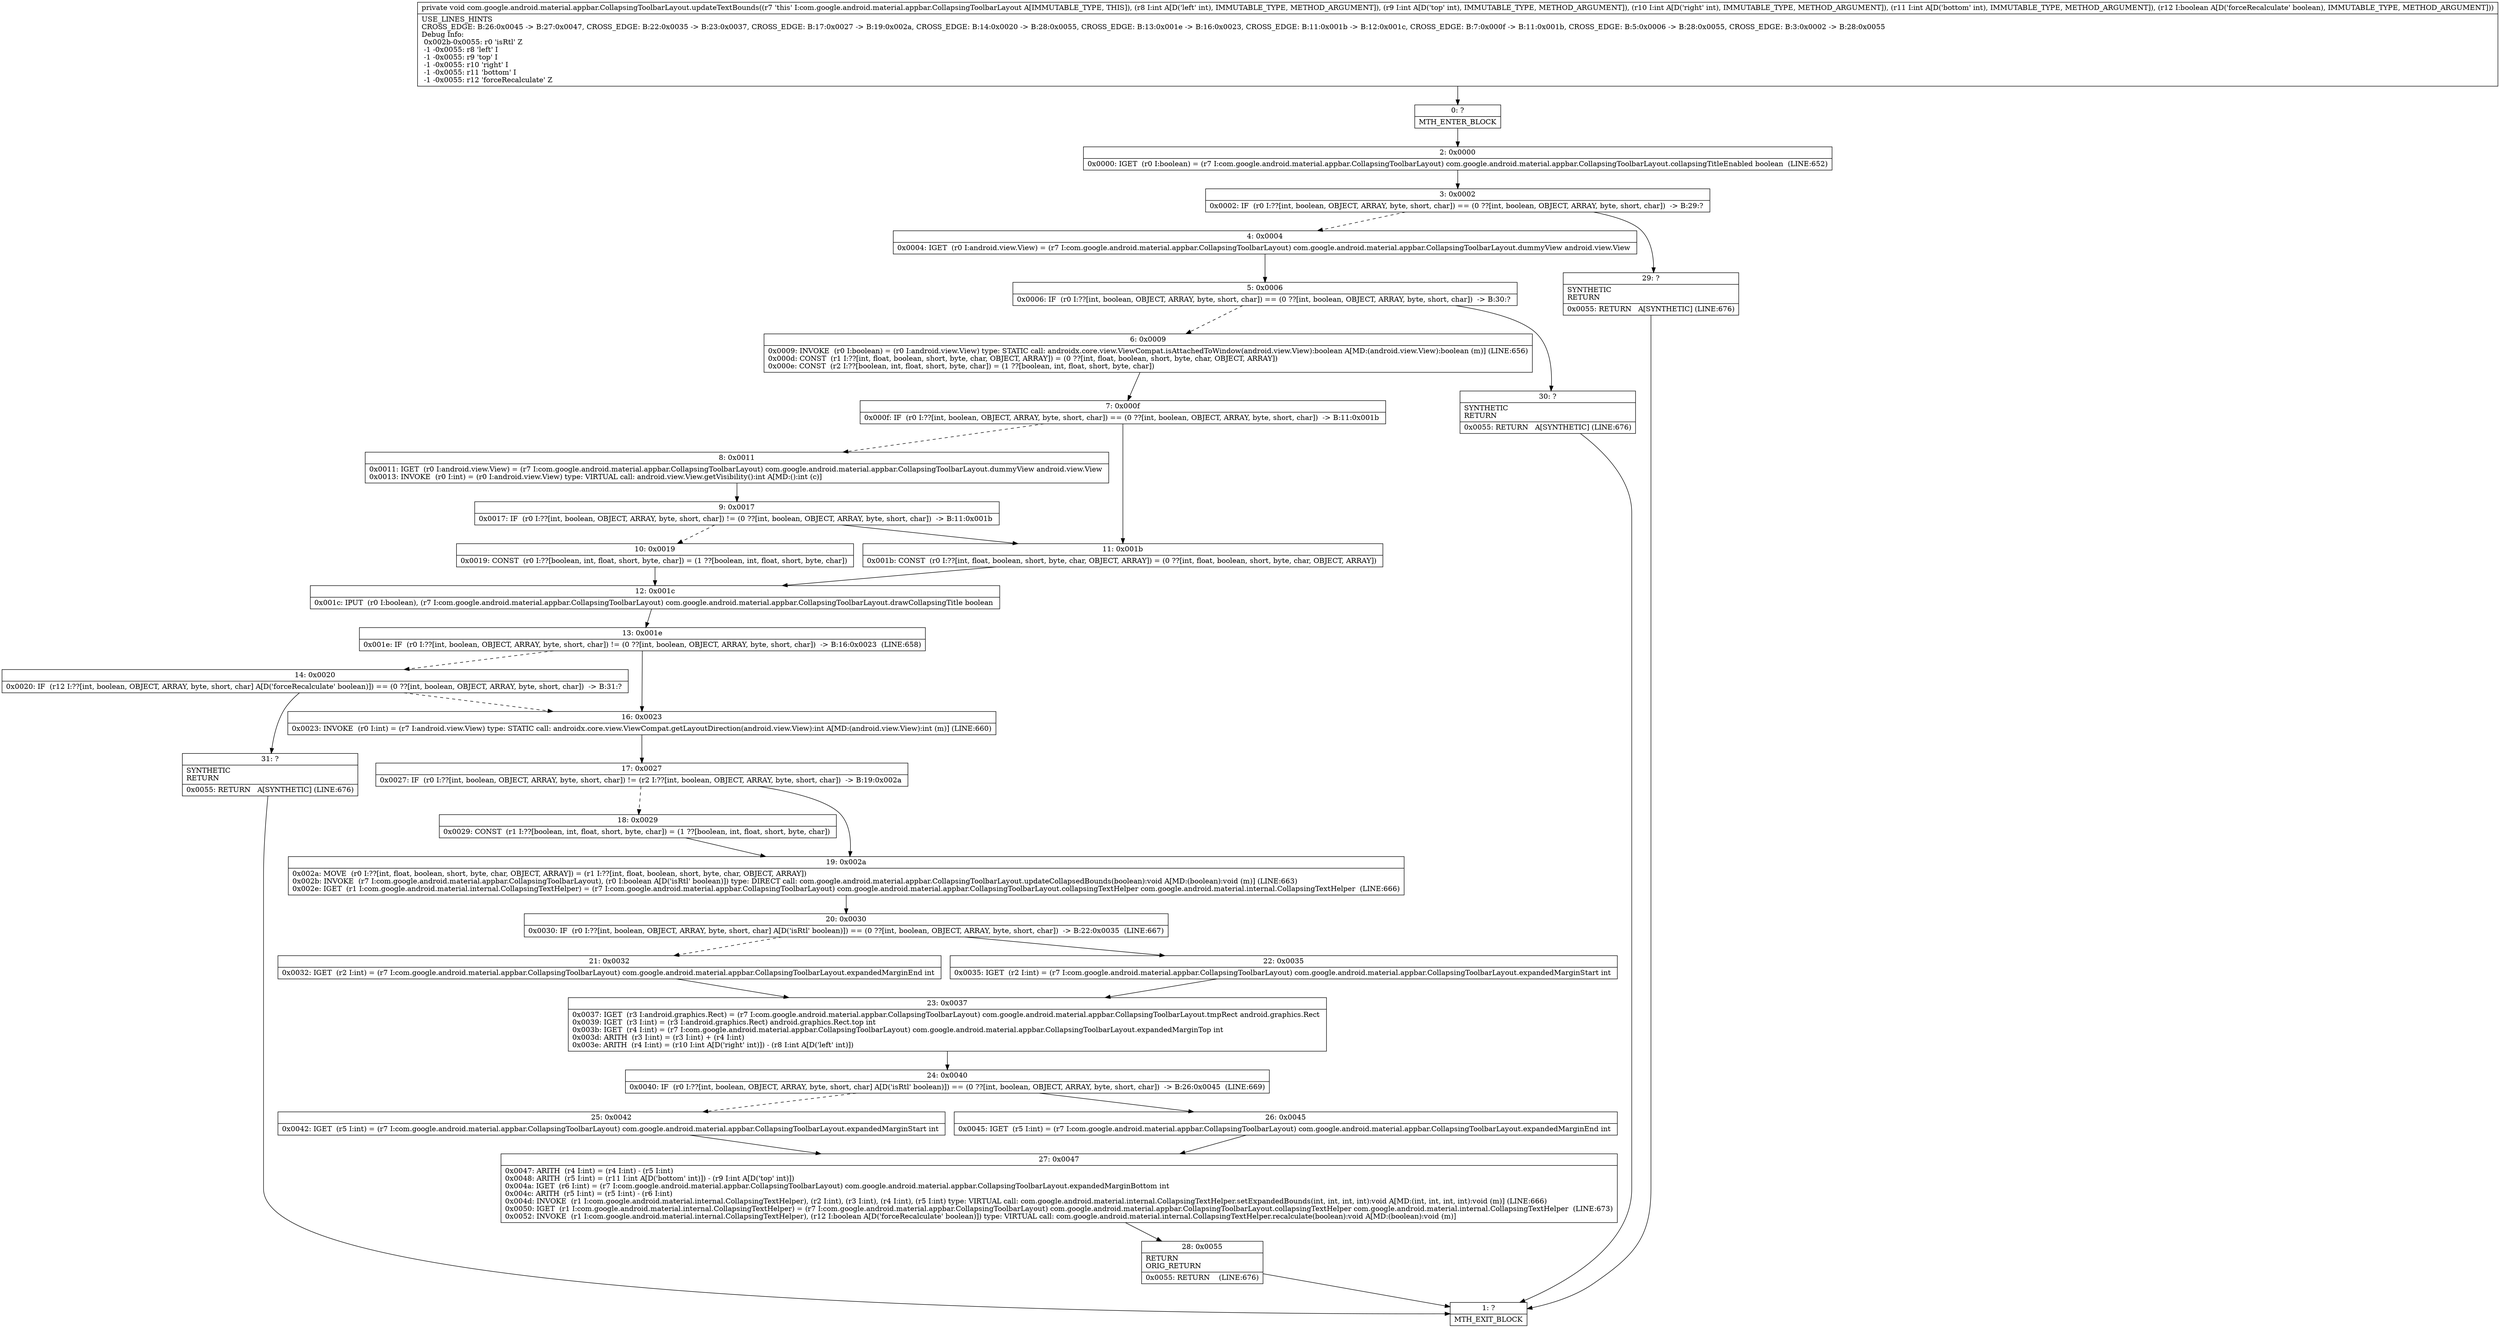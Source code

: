 digraph "CFG forcom.google.android.material.appbar.CollapsingToolbarLayout.updateTextBounds(IIIIZ)V" {
Node_0 [shape=record,label="{0\:\ ?|MTH_ENTER_BLOCK\l}"];
Node_2 [shape=record,label="{2\:\ 0x0000|0x0000: IGET  (r0 I:boolean) = (r7 I:com.google.android.material.appbar.CollapsingToolbarLayout) com.google.android.material.appbar.CollapsingToolbarLayout.collapsingTitleEnabled boolean  (LINE:652)\l}"];
Node_3 [shape=record,label="{3\:\ 0x0002|0x0002: IF  (r0 I:??[int, boolean, OBJECT, ARRAY, byte, short, char]) == (0 ??[int, boolean, OBJECT, ARRAY, byte, short, char])  \-\> B:29:? \l}"];
Node_4 [shape=record,label="{4\:\ 0x0004|0x0004: IGET  (r0 I:android.view.View) = (r7 I:com.google.android.material.appbar.CollapsingToolbarLayout) com.google.android.material.appbar.CollapsingToolbarLayout.dummyView android.view.View \l}"];
Node_5 [shape=record,label="{5\:\ 0x0006|0x0006: IF  (r0 I:??[int, boolean, OBJECT, ARRAY, byte, short, char]) == (0 ??[int, boolean, OBJECT, ARRAY, byte, short, char])  \-\> B:30:? \l}"];
Node_6 [shape=record,label="{6\:\ 0x0009|0x0009: INVOKE  (r0 I:boolean) = (r0 I:android.view.View) type: STATIC call: androidx.core.view.ViewCompat.isAttachedToWindow(android.view.View):boolean A[MD:(android.view.View):boolean (m)] (LINE:656)\l0x000d: CONST  (r1 I:??[int, float, boolean, short, byte, char, OBJECT, ARRAY]) = (0 ??[int, float, boolean, short, byte, char, OBJECT, ARRAY]) \l0x000e: CONST  (r2 I:??[boolean, int, float, short, byte, char]) = (1 ??[boolean, int, float, short, byte, char]) \l}"];
Node_7 [shape=record,label="{7\:\ 0x000f|0x000f: IF  (r0 I:??[int, boolean, OBJECT, ARRAY, byte, short, char]) == (0 ??[int, boolean, OBJECT, ARRAY, byte, short, char])  \-\> B:11:0x001b \l}"];
Node_8 [shape=record,label="{8\:\ 0x0011|0x0011: IGET  (r0 I:android.view.View) = (r7 I:com.google.android.material.appbar.CollapsingToolbarLayout) com.google.android.material.appbar.CollapsingToolbarLayout.dummyView android.view.View \l0x0013: INVOKE  (r0 I:int) = (r0 I:android.view.View) type: VIRTUAL call: android.view.View.getVisibility():int A[MD:():int (c)]\l}"];
Node_9 [shape=record,label="{9\:\ 0x0017|0x0017: IF  (r0 I:??[int, boolean, OBJECT, ARRAY, byte, short, char]) != (0 ??[int, boolean, OBJECT, ARRAY, byte, short, char])  \-\> B:11:0x001b \l}"];
Node_10 [shape=record,label="{10\:\ 0x0019|0x0019: CONST  (r0 I:??[boolean, int, float, short, byte, char]) = (1 ??[boolean, int, float, short, byte, char]) \l}"];
Node_12 [shape=record,label="{12\:\ 0x001c|0x001c: IPUT  (r0 I:boolean), (r7 I:com.google.android.material.appbar.CollapsingToolbarLayout) com.google.android.material.appbar.CollapsingToolbarLayout.drawCollapsingTitle boolean \l}"];
Node_13 [shape=record,label="{13\:\ 0x001e|0x001e: IF  (r0 I:??[int, boolean, OBJECT, ARRAY, byte, short, char]) != (0 ??[int, boolean, OBJECT, ARRAY, byte, short, char])  \-\> B:16:0x0023  (LINE:658)\l}"];
Node_14 [shape=record,label="{14\:\ 0x0020|0x0020: IF  (r12 I:??[int, boolean, OBJECT, ARRAY, byte, short, char] A[D('forceRecalculate' boolean)]) == (0 ??[int, boolean, OBJECT, ARRAY, byte, short, char])  \-\> B:31:? \l}"];
Node_31 [shape=record,label="{31\:\ ?|SYNTHETIC\lRETURN\l|0x0055: RETURN   A[SYNTHETIC] (LINE:676)\l}"];
Node_1 [shape=record,label="{1\:\ ?|MTH_EXIT_BLOCK\l}"];
Node_16 [shape=record,label="{16\:\ 0x0023|0x0023: INVOKE  (r0 I:int) = (r7 I:android.view.View) type: STATIC call: androidx.core.view.ViewCompat.getLayoutDirection(android.view.View):int A[MD:(android.view.View):int (m)] (LINE:660)\l}"];
Node_17 [shape=record,label="{17\:\ 0x0027|0x0027: IF  (r0 I:??[int, boolean, OBJECT, ARRAY, byte, short, char]) != (r2 I:??[int, boolean, OBJECT, ARRAY, byte, short, char])  \-\> B:19:0x002a \l}"];
Node_18 [shape=record,label="{18\:\ 0x0029|0x0029: CONST  (r1 I:??[boolean, int, float, short, byte, char]) = (1 ??[boolean, int, float, short, byte, char]) \l}"];
Node_19 [shape=record,label="{19\:\ 0x002a|0x002a: MOVE  (r0 I:??[int, float, boolean, short, byte, char, OBJECT, ARRAY]) = (r1 I:??[int, float, boolean, short, byte, char, OBJECT, ARRAY]) \l0x002b: INVOKE  (r7 I:com.google.android.material.appbar.CollapsingToolbarLayout), (r0 I:boolean A[D('isRtl' boolean)]) type: DIRECT call: com.google.android.material.appbar.CollapsingToolbarLayout.updateCollapsedBounds(boolean):void A[MD:(boolean):void (m)] (LINE:663)\l0x002e: IGET  (r1 I:com.google.android.material.internal.CollapsingTextHelper) = (r7 I:com.google.android.material.appbar.CollapsingToolbarLayout) com.google.android.material.appbar.CollapsingToolbarLayout.collapsingTextHelper com.google.android.material.internal.CollapsingTextHelper  (LINE:666)\l}"];
Node_20 [shape=record,label="{20\:\ 0x0030|0x0030: IF  (r0 I:??[int, boolean, OBJECT, ARRAY, byte, short, char] A[D('isRtl' boolean)]) == (0 ??[int, boolean, OBJECT, ARRAY, byte, short, char])  \-\> B:22:0x0035  (LINE:667)\l}"];
Node_21 [shape=record,label="{21\:\ 0x0032|0x0032: IGET  (r2 I:int) = (r7 I:com.google.android.material.appbar.CollapsingToolbarLayout) com.google.android.material.appbar.CollapsingToolbarLayout.expandedMarginEnd int \l}"];
Node_23 [shape=record,label="{23\:\ 0x0037|0x0037: IGET  (r3 I:android.graphics.Rect) = (r7 I:com.google.android.material.appbar.CollapsingToolbarLayout) com.google.android.material.appbar.CollapsingToolbarLayout.tmpRect android.graphics.Rect \l0x0039: IGET  (r3 I:int) = (r3 I:android.graphics.Rect) android.graphics.Rect.top int \l0x003b: IGET  (r4 I:int) = (r7 I:com.google.android.material.appbar.CollapsingToolbarLayout) com.google.android.material.appbar.CollapsingToolbarLayout.expandedMarginTop int \l0x003d: ARITH  (r3 I:int) = (r3 I:int) + (r4 I:int) \l0x003e: ARITH  (r4 I:int) = (r10 I:int A[D('right' int)]) \- (r8 I:int A[D('left' int)]) \l}"];
Node_24 [shape=record,label="{24\:\ 0x0040|0x0040: IF  (r0 I:??[int, boolean, OBJECT, ARRAY, byte, short, char] A[D('isRtl' boolean)]) == (0 ??[int, boolean, OBJECT, ARRAY, byte, short, char])  \-\> B:26:0x0045  (LINE:669)\l}"];
Node_25 [shape=record,label="{25\:\ 0x0042|0x0042: IGET  (r5 I:int) = (r7 I:com.google.android.material.appbar.CollapsingToolbarLayout) com.google.android.material.appbar.CollapsingToolbarLayout.expandedMarginStart int \l}"];
Node_27 [shape=record,label="{27\:\ 0x0047|0x0047: ARITH  (r4 I:int) = (r4 I:int) \- (r5 I:int) \l0x0048: ARITH  (r5 I:int) = (r11 I:int A[D('bottom' int)]) \- (r9 I:int A[D('top' int)]) \l0x004a: IGET  (r6 I:int) = (r7 I:com.google.android.material.appbar.CollapsingToolbarLayout) com.google.android.material.appbar.CollapsingToolbarLayout.expandedMarginBottom int \l0x004c: ARITH  (r5 I:int) = (r5 I:int) \- (r6 I:int) \l0x004d: INVOKE  (r1 I:com.google.android.material.internal.CollapsingTextHelper), (r2 I:int), (r3 I:int), (r4 I:int), (r5 I:int) type: VIRTUAL call: com.google.android.material.internal.CollapsingTextHelper.setExpandedBounds(int, int, int, int):void A[MD:(int, int, int, int):void (m)] (LINE:666)\l0x0050: IGET  (r1 I:com.google.android.material.internal.CollapsingTextHelper) = (r7 I:com.google.android.material.appbar.CollapsingToolbarLayout) com.google.android.material.appbar.CollapsingToolbarLayout.collapsingTextHelper com.google.android.material.internal.CollapsingTextHelper  (LINE:673)\l0x0052: INVOKE  (r1 I:com.google.android.material.internal.CollapsingTextHelper), (r12 I:boolean A[D('forceRecalculate' boolean)]) type: VIRTUAL call: com.google.android.material.internal.CollapsingTextHelper.recalculate(boolean):void A[MD:(boolean):void (m)]\l}"];
Node_28 [shape=record,label="{28\:\ 0x0055|RETURN\lORIG_RETURN\l|0x0055: RETURN    (LINE:676)\l}"];
Node_26 [shape=record,label="{26\:\ 0x0045|0x0045: IGET  (r5 I:int) = (r7 I:com.google.android.material.appbar.CollapsingToolbarLayout) com.google.android.material.appbar.CollapsingToolbarLayout.expandedMarginEnd int \l}"];
Node_22 [shape=record,label="{22\:\ 0x0035|0x0035: IGET  (r2 I:int) = (r7 I:com.google.android.material.appbar.CollapsingToolbarLayout) com.google.android.material.appbar.CollapsingToolbarLayout.expandedMarginStart int \l}"];
Node_11 [shape=record,label="{11\:\ 0x001b|0x001b: CONST  (r0 I:??[int, float, boolean, short, byte, char, OBJECT, ARRAY]) = (0 ??[int, float, boolean, short, byte, char, OBJECT, ARRAY]) \l}"];
Node_30 [shape=record,label="{30\:\ ?|SYNTHETIC\lRETURN\l|0x0055: RETURN   A[SYNTHETIC] (LINE:676)\l}"];
Node_29 [shape=record,label="{29\:\ ?|SYNTHETIC\lRETURN\l|0x0055: RETURN   A[SYNTHETIC] (LINE:676)\l}"];
MethodNode[shape=record,label="{private void com.google.android.material.appbar.CollapsingToolbarLayout.updateTextBounds((r7 'this' I:com.google.android.material.appbar.CollapsingToolbarLayout A[IMMUTABLE_TYPE, THIS]), (r8 I:int A[D('left' int), IMMUTABLE_TYPE, METHOD_ARGUMENT]), (r9 I:int A[D('top' int), IMMUTABLE_TYPE, METHOD_ARGUMENT]), (r10 I:int A[D('right' int), IMMUTABLE_TYPE, METHOD_ARGUMENT]), (r11 I:int A[D('bottom' int), IMMUTABLE_TYPE, METHOD_ARGUMENT]), (r12 I:boolean A[D('forceRecalculate' boolean), IMMUTABLE_TYPE, METHOD_ARGUMENT]))  | USE_LINES_HINTS\lCROSS_EDGE: B:26:0x0045 \-\> B:27:0x0047, CROSS_EDGE: B:22:0x0035 \-\> B:23:0x0037, CROSS_EDGE: B:17:0x0027 \-\> B:19:0x002a, CROSS_EDGE: B:14:0x0020 \-\> B:28:0x0055, CROSS_EDGE: B:13:0x001e \-\> B:16:0x0023, CROSS_EDGE: B:11:0x001b \-\> B:12:0x001c, CROSS_EDGE: B:7:0x000f \-\> B:11:0x001b, CROSS_EDGE: B:5:0x0006 \-\> B:28:0x0055, CROSS_EDGE: B:3:0x0002 \-\> B:28:0x0055\lDebug Info:\l  0x002b\-0x0055: r0 'isRtl' Z\l  \-1 \-0x0055: r8 'left' I\l  \-1 \-0x0055: r9 'top' I\l  \-1 \-0x0055: r10 'right' I\l  \-1 \-0x0055: r11 'bottom' I\l  \-1 \-0x0055: r12 'forceRecalculate' Z\l}"];
MethodNode -> Node_0;Node_0 -> Node_2;
Node_2 -> Node_3;
Node_3 -> Node_4[style=dashed];
Node_3 -> Node_29;
Node_4 -> Node_5;
Node_5 -> Node_6[style=dashed];
Node_5 -> Node_30;
Node_6 -> Node_7;
Node_7 -> Node_8[style=dashed];
Node_7 -> Node_11;
Node_8 -> Node_9;
Node_9 -> Node_10[style=dashed];
Node_9 -> Node_11;
Node_10 -> Node_12;
Node_12 -> Node_13;
Node_13 -> Node_14[style=dashed];
Node_13 -> Node_16;
Node_14 -> Node_16[style=dashed];
Node_14 -> Node_31;
Node_31 -> Node_1;
Node_16 -> Node_17;
Node_17 -> Node_18[style=dashed];
Node_17 -> Node_19;
Node_18 -> Node_19;
Node_19 -> Node_20;
Node_20 -> Node_21[style=dashed];
Node_20 -> Node_22;
Node_21 -> Node_23;
Node_23 -> Node_24;
Node_24 -> Node_25[style=dashed];
Node_24 -> Node_26;
Node_25 -> Node_27;
Node_27 -> Node_28;
Node_28 -> Node_1;
Node_26 -> Node_27;
Node_22 -> Node_23;
Node_11 -> Node_12;
Node_30 -> Node_1;
Node_29 -> Node_1;
}

